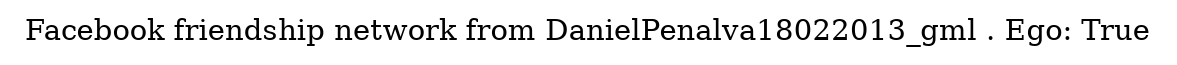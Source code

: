 digraph  {
	graph [label="Facebook friendship network from DanielPenalva18022013_gml . Ego: True"];
}
